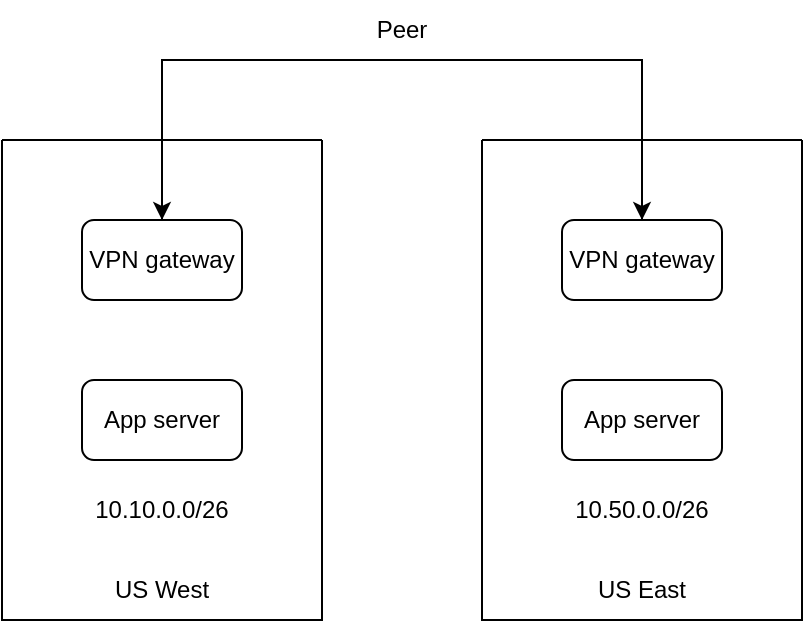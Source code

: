 <mxfile version="24.2.5" type="device">
  <diagram name="Page-1" id="Gxgx46LrSy2UfMOH8TyQ">
    <mxGraphModel dx="882" dy="578" grid="1" gridSize="10" guides="1" tooltips="1" connect="1" arrows="1" fold="1" page="1" pageScale="1" pageWidth="850" pageHeight="1100" math="0" shadow="0">
      <root>
        <mxCell id="0" />
        <mxCell id="1" parent="0" />
        <mxCell id="En_J9dc1a75HtVQFhdk0-1" value="" style="swimlane;startSize=0;" vertex="1" parent="1">
          <mxGeometry x="320" y="80" width="160" height="240" as="geometry" />
        </mxCell>
        <mxCell id="En_J9dc1a75HtVQFhdk0-2" value="VPN gateway" style="rounded=1;whiteSpace=wrap;html=1;" vertex="1" parent="En_J9dc1a75HtVQFhdk0-1">
          <mxGeometry x="40" y="40" width="80" height="40" as="geometry" />
        </mxCell>
        <mxCell id="En_J9dc1a75HtVQFhdk0-3" value="App server" style="rounded=1;whiteSpace=wrap;html=1;" vertex="1" parent="En_J9dc1a75HtVQFhdk0-1">
          <mxGeometry x="40" y="120" width="80" height="40" as="geometry" />
        </mxCell>
        <mxCell id="En_J9dc1a75HtVQFhdk0-4" value="US East" style="text;html=1;align=center;verticalAlign=middle;whiteSpace=wrap;rounded=0;" vertex="1" parent="En_J9dc1a75HtVQFhdk0-1">
          <mxGeometry y="210" width="160" height="30" as="geometry" />
        </mxCell>
        <mxCell id="En_J9dc1a75HtVQFhdk0-5" value="10.50.0.0/26" style="text;html=1;align=center;verticalAlign=middle;whiteSpace=wrap;rounded=0;" vertex="1" parent="En_J9dc1a75HtVQFhdk0-1">
          <mxGeometry y="170" width="160" height="30" as="geometry" />
        </mxCell>
        <mxCell id="En_J9dc1a75HtVQFhdk0-11" value="" style="swimlane;startSize=0;" vertex="1" parent="1">
          <mxGeometry x="80" y="80" width="160" height="240" as="geometry" />
        </mxCell>
        <mxCell id="En_J9dc1a75HtVQFhdk0-12" value="VPN gateway" style="rounded=1;whiteSpace=wrap;html=1;" vertex="1" parent="En_J9dc1a75HtVQFhdk0-11">
          <mxGeometry x="40" y="40" width="80" height="40" as="geometry" />
        </mxCell>
        <mxCell id="En_J9dc1a75HtVQFhdk0-13" value="App server" style="rounded=1;whiteSpace=wrap;html=1;" vertex="1" parent="En_J9dc1a75HtVQFhdk0-11">
          <mxGeometry x="40" y="120" width="80" height="40" as="geometry" />
        </mxCell>
        <mxCell id="En_J9dc1a75HtVQFhdk0-14" value="US West" style="text;html=1;align=center;verticalAlign=middle;whiteSpace=wrap;rounded=0;" vertex="1" parent="En_J9dc1a75HtVQFhdk0-11">
          <mxGeometry y="210" width="160" height="30" as="geometry" />
        </mxCell>
        <mxCell id="En_J9dc1a75HtVQFhdk0-15" value="10.10.0.0/26" style="text;html=1;align=center;verticalAlign=middle;whiteSpace=wrap;rounded=0;" vertex="1" parent="En_J9dc1a75HtVQFhdk0-11">
          <mxGeometry y="170" width="160" height="30" as="geometry" />
        </mxCell>
        <mxCell id="En_J9dc1a75HtVQFhdk0-16" style="edgeStyle=orthogonalEdgeStyle;rounded=0;orthogonalLoop=1;jettySize=auto;html=1;exitX=0.5;exitY=0;exitDx=0;exitDy=0;entryX=0.5;entryY=0;entryDx=0;entryDy=0;" edge="1" parent="1" source="En_J9dc1a75HtVQFhdk0-12" target="En_J9dc1a75HtVQFhdk0-2">
          <mxGeometry relative="1" as="geometry">
            <Array as="points">
              <mxPoint x="160" y="40" />
              <mxPoint x="400" y="40" />
            </Array>
          </mxGeometry>
        </mxCell>
        <mxCell id="En_J9dc1a75HtVQFhdk0-17" style="edgeStyle=orthogonalEdgeStyle;rounded=0;orthogonalLoop=1;jettySize=auto;html=1;exitX=0.5;exitY=0;exitDx=0;exitDy=0;entryX=0.5;entryY=0;entryDx=0;entryDy=0;" edge="1" parent="1" source="En_J9dc1a75HtVQFhdk0-2" target="En_J9dc1a75HtVQFhdk0-12">
          <mxGeometry relative="1" as="geometry">
            <Array as="points">
              <mxPoint x="400" y="40" />
              <mxPoint x="160" y="40" />
            </Array>
          </mxGeometry>
        </mxCell>
        <mxCell id="En_J9dc1a75HtVQFhdk0-18" value="Peer" style="text;html=1;align=center;verticalAlign=middle;whiteSpace=wrap;rounded=0;" vertex="1" parent="1">
          <mxGeometry x="240" y="10" width="80" height="30" as="geometry" />
        </mxCell>
      </root>
    </mxGraphModel>
  </diagram>
</mxfile>
